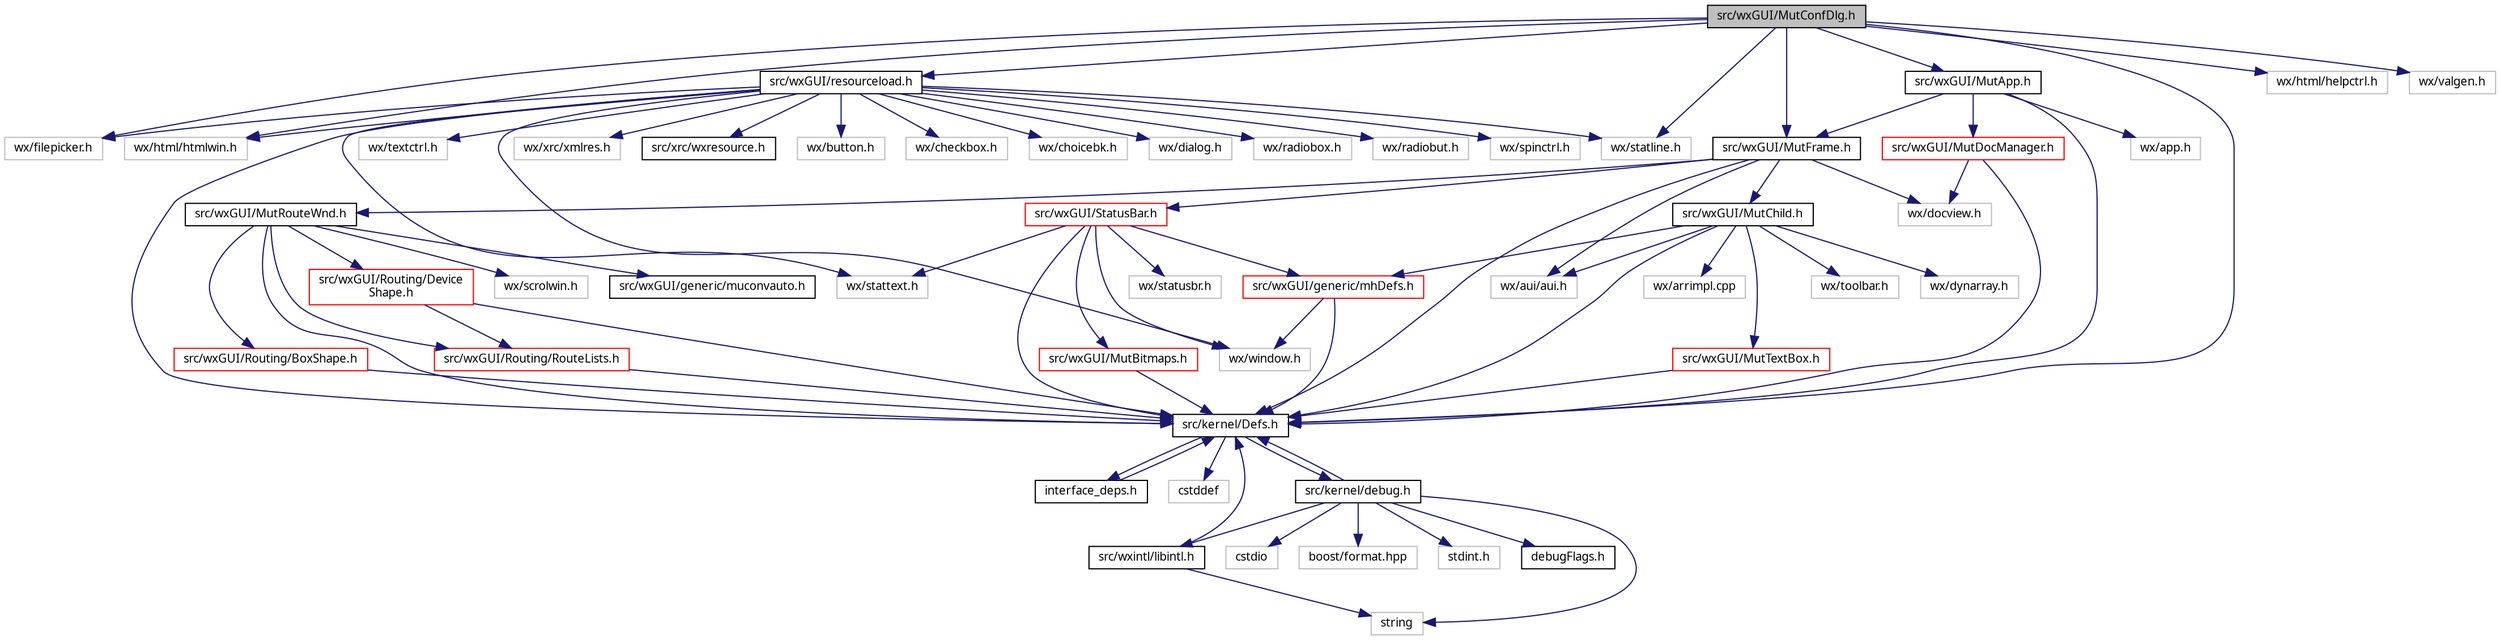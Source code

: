 digraph "src/wxGUI/MutConfDlg.h"
{
  edge [fontname="Sans",fontsize="10",labelfontname="Sans",labelfontsize="10"];
  node [fontname="Sans",fontsize="10",shape=record];
  Node0 [label="src/wxGUI/MutConfDlg.h",height=0.2,width=0.4,color="black", fillcolor="grey75", style="filled", fontcolor="black"];
  Node0 -> Node1 [color="midnightblue",fontsize="10",style="solid",fontname="Sans"];
  Node1 [label="src/kernel/Defs.h",height=0.2,width=0.4,color="black", fillcolor="white", style="filled",URL="$d1/d73/Defs_8h.html",tooltip="Common definitions. "];
  Node1 -> Node2 [color="midnightblue",fontsize="10",style="solid",fontname="Sans"];
  Node2 [label="interface_deps.h",height=0.2,width=0.4,color="black", fillcolor="white", style="filled",URL="$de/ddd/interface__deps_8h.html"];
  Node2 -> Node1 [color="midnightblue",fontsize="10",style="solid",fontname="Sans"];
  Node1 -> Node3 [color="midnightblue",fontsize="10",style="solid",fontname="Sans"];
  Node3 [label="cstddef",height=0.2,width=0.4,color="grey75", fillcolor="white", style="filled"];
  Node1 -> Node4 [color="midnightblue",fontsize="10",style="solid",fontname="Sans"];
  Node4 [label="src/kernel/debug.h",height=0.2,width=0.4,color="black", fillcolor="white", style="filled",URL="$db/d16/debug_8h.html"];
  Node4 -> Node1 [color="midnightblue",fontsize="10",style="solid",fontname="Sans"];
  Node4 -> Node5 [color="midnightblue",fontsize="10",style="solid",fontname="Sans"];
  Node5 [label="src/wxintl/libintl.h",height=0.2,width=0.4,color="black", fillcolor="white", style="filled",URL="$d4/d64/libintl_8h.html"];
  Node5 -> Node1 [color="midnightblue",fontsize="10",style="solid",fontname="Sans"];
  Node5 -> Node6 [color="midnightblue",fontsize="10",style="solid",fontname="Sans"];
  Node6 [label="string",height=0.2,width=0.4,color="grey75", fillcolor="white", style="filled"];
  Node4 -> Node6 [color="midnightblue",fontsize="10",style="solid",fontname="Sans"];
  Node4 -> Node7 [color="midnightblue",fontsize="10",style="solid",fontname="Sans"];
  Node7 [label="cstdio",height=0.2,width=0.4,color="grey75", fillcolor="white", style="filled"];
  Node4 -> Node8 [color="midnightblue",fontsize="10",style="solid",fontname="Sans"];
  Node8 [label="boost/format.hpp",height=0.2,width=0.4,color="grey75", fillcolor="white", style="filled"];
  Node4 -> Node9 [color="midnightblue",fontsize="10",style="solid",fontname="Sans"];
  Node9 [label="stdint.h",height=0.2,width=0.4,color="grey75", fillcolor="white", style="filled"];
  Node4 -> Node10 [color="midnightblue",fontsize="10",style="solid",fontname="Sans"];
  Node10 [label="debugFlags.h",height=0.2,width=0.4,color="black", fillcolor="white", style="filled",URL="$d4/dab/debugFlags_8h.html",tooltip="Debug flags for mutabor debug mode. "];
  Node0 -> Node11 [color="midnightblue",fontsize="10",style="solid",fontname="Sans"];
  Node11 [label="src/wxGUI/resourceload.h",height=0.2,width=0.4,color="black", fillcolor="white", style="filled",URL="$d3/daf/resourceload_8h.html"];
  Node11 -> Node1 [color="midnightblue",fontsize="10",style="solid",fontname="Sans"];
  Node11 -> Node12 [color="midnightblue",fontsize="10",style="solid",fontname="Sans"];
  Node12 [label="wx/button.h",height=0.2,width=0.4,color="grey75", fillcolor="white", style="filled"];
  Node11 -> Node13 [color="midnightblue",fontsize="10",style="solid",fontname="Sans"];
  Node13 [label="wx/checkbox.h",height=0.2,width=0.4,color="grey75", fillcolor="white", style="filled"];
  Node11 -> Node14 [color="midnightblue",fontsize="10",style="solid",fontname="Sans"];
  Node14 [label="wx/choicebk.h",height=0.2,width=0.4,color="grey75", fillcolor="white", style="filled"];
  Node11 -> Node15 [color="midnightblue",fontsize="10",style="solid",fontname="Sans"];
  Node15 [label="wx/dialog.h",height=0.2,width=0.4,color="grey75", fillcolor="white", style="filled"];
  Node11 -> Node16 [color="midnightblue",fontsize="10",style="solid",fontname="Sans"];
  Node16 [label="wx/filepicker.h",height=0.2,width=0.4,color="grey75", fillcolor="white", style="filled"];
  Node11 -> Node17 [color="midnightblue",fontsize="10",style="solid",fontname="Sans"];
  Node17 [label="wx/html/htmlwin.h",height=0.2,width=0.4,color="grey75", fillcolor="white", style="filled"];
  Node11 -> Node18 [color="midnightblue",fontsize="10",style="solid",fontname="Sans"];
  Node18 [label="wx/radiobox.h",height=0.2,width=0.4,color="grey75", fillcolor="white", style="filled"];
  Node11 -> Node19 [color="midnightblue",fontsize="10",style="solid",fontname="Sans"];
  Node19 [label="wx/radiobut.h",height=0.2,width=0.4,color="grey75", fillcolor="white", style="filled"];
  Node11 -> Node20 [color="midnightblue",fontsize="10",style="solid",fontname="Sans"];
  Node20 [label="wx/spinctrl.h",height=0.2,width=0.4,color="grey75", fillcolor="white", style="filled"];
  Node11 -> Node21 [color="midnightblue",fontsize="10",style="solid",fontname="Sans"];
  Node21 [label="wx/stattext.h",height=0.2,width=0.4,color="grey75", fillcolor="white", style="filled"];
  Node11 -> Node22 [color="midnightblue",fontsize="10",style="solid",fontname="Sans"];
  Node22 [label="wx/textctrl.h",height=0.2,width=0.4,color="grey75", fillcolor="white", style="filled"];
  Node11 -> Node23 [color="midnightblue",fontsize="10",style="solid",fontname="Sans"];
  Node23 [label="wx/statline.h",height=0.2,width=0.4,color="grey75", fillcolor="white", style="filled"];
  Node11 -> Node24 [color="midnightblue",fontsize="10",style="solid",fontname="Sans"];
  Node24 [label="wx/window.h",height=0.2,width=0.4,color="grey75", fillcolor="white", style="filled"];
  Node11 -> Node25 [color="midnightblue",fontsize="10",style="solid",fontname="Sans"];
  Node25 [label="wx/xrc/xmlres.h",height=0.2,width=0.4,color="grey75", fillcolor="white", style="filled"];
  Node11 -> Node26 [color="midnightblue",fontsize="10",style="solid",fontname="Sans"];
  Node26 [label="src/xrc/wxresource.h",height=0.2,width=0.4,color="black", fillcolor="white", style="filled",URL="$d2/dc0/wxresource_8h.html"];
  Node0 -> Node27 [color="midnightblue",fontsize="10",style="solid",fontname="Sans"];
  Node27 [label="src/wxGUI/MutFrame.h",height=0.2,width=0.4,color="black", fillcolor="white", style="filled",URL="$dd/db5/MutFrame_8h.html"];
  Node27 -> Node1 [color="midnightblue",fontsize="10",style="solid",fontname="Sans"];
  Node27 -> Node28 [color="midnightblue",fontsize="10",style="solid",fontname="Sans"];
  Node28 [label="src/wxGUI/MutChild.h",height=0.2,width=0.4,color="black", fillcolor="white", style="filled",URL="$d2/df9/MutChild_8h.html",tooltip="Mutabor Mutabor Child Frame management. "];
  Node28 -> Node1 [color="midnightblue",fontsize="10",style="solid",fontname="Sans"];
  Node28 -> Node29 [color="midnightblue",fontsize="10",style="solid",fontname="Sans"];
  Node29 [label="src/wxGUI/generic/mhDefs.h",height=0.2,width=0.4,color="red", fillcolor="white", style="filled",URL="$d0/d68/mhDefs_8h.html"];
  Node29 -> Node1 [color="midnightblue",fontsize="10",style="solid",fontname="Sans"];
  Node29 -> Node24 [color="midnightblue",fontsize="10",style="solid",fontname="Sans"];
  Node28 -> Node45 [color="midnightblue",fontsize="10",style="solid",fontname="Sans"];
  Node45 [label="src/wxGUI/MutTextBox.h",height=0.2,width=0.4,color="red", fillcolor="white", style="filled",URL="$de/d3b/MutTextBox_8h.html",tooltip="Textbox for Lists. "];
  Node45 -> Node1 [color="midnightblue",fontsize="10",style="solid",fontname="Sans"];
  Node28 -> Node82 [color="midnightblue",fontsize="10",style="solid",fontname="Sans"];
  Node82 [label="wx/toolbar.h",height=0.2,width=0.4,color="grey75", fillcolor="white", style="filled"];
  Node28 -> Node83 [color="midnightblue",fontsize="10",style="solid",fontname="Sans"];
  Node83 [label="wx/dynarray.h",height=0.2,width=0.4,color="grey75", fillcolor="white", style="filled"];
  Node28 -> Node84 [color="midnightblue",fontsize="10",style="solid",fontname="Sans"];
  Node84 [label="wx/arrimpl.cpp",height=0.2,width=0.4,color="grey75", fillcolor="white", style="filled"];
  Node28 -> Node85 [color="midnightblue",fontsize="10",style="solid",fontname="Sans"];
  Node85 [label="wx/aui/aui.h",height=0.2,width=0.4,color="grey75", fillcolor="white", style="filled"];
  Node27 -> Node86 [color="midnightblue",fontsize="10",style="solid",fontname="Sans"];
  Node86 [label="src/wxGUI/MutRouteWnd.h",height=0.2,width=0.4,color="black", fillcolor="white", style="filled",URL="$d3/dd7/MutRouteWnd_8h.html"];
  Node86 -> Node1 [color="midnightblue",fontsize="10",style="solid",fontname="Sans"];
  Node86 -> Node87 [color="midnightblue",fontsize="10",style="solid",fontname="Sans"];
  Node87 [label="src/wxGUI/Routing/RouteLists.h",height=0.2,width=0.4,color="red", fillcolor="white", style="filled",URL="$d4/d70/RouteLists_8h.html"];
  Node87 -> Node1 [color="midnightblue",fontsize="10",style="solid",fontname="Sans"];
  Node86 -> Node88 [color="midnightblue",fontsize="10",style="solid",fontname="Sans"];
  Node88 [label="src/wxGUI/generic/muconvauto.h",height=0.2,width=0.4,color="black", fillcolor="white", style="filled",URL="$d1/dcd/muconvauto_8h.html",tooltip="Automatic Character set detection and conversion. "];
  Node86 -> Node89 [color="midnightblue",fontsize="10",style="solid",fontname="Sans"];
  Node89 [label="src/wxGUI/Routing/Device\lShape.h",height=0.2,width=0.4,color="red", fillcolor="white", style="filled",URL="$d9/d4d/DeviceShape_8h.html",tooltip="Device shape base class for route window. "];
  Node89 -> Node1 [color="midnightblue",fontsize="10",style="solid",fontname="Sans"];
  Node89 -> Node87 [color="midnightblue",fontsize="10",style="solid",fontname="Sans"];
  Node86 -> Node124 [color="midnightblue",fontsize="10",style="solid",fontname="Sans"];
  Node124 [label="src/wxGUI/Routing/BoxShape.h",height=0.2,width=0.4,color="red", fillcolor="white", style="filled",URL="$d9/d49/BoxShape_8h.html",tooltip="Box shape for route window. "];
  Node124 -> Node1 [color="midnightblue",fontsize="10",style="solid",fontname="Sans"];
  Node86 -> Node129 [color="midnightblue",fontsize="10",style="solid",fontname="Sans"];
  Node129 [label="wx/scrolwin.h",height=0.2,width=0.4,color="grey75", fillcolor="white", style="filled"];
  Node27 -> Node130 [color="midnightblue",fontsize="10",style="solid",fontname="Sans"];
  Node130 [label="src/wxGUI/StatusBar.h",height=0.2,width=0.4,color="red", fillcolor="white", style="filled",URL="$d9/d6e/StatusBar_8h.html"];
  Node130 -> Node1 [color="midnightblue",fontsize="10",style="solid",fontname="Sans"];
  Node130 -> Node29 [color="midnightblue",fontsize="10",style="solid",fontname="Sans"];
  Node130 -> Node131 [color="midnightblue",fontsize="10",style="solid",fontname="Sans"];
  Node131 [label="src/wxGUI/MutBitmaps.h",height=0.2,width=0.4,color="red", fillcolor="white", style="filled",URL="$d6/dfc/MutBitmaps_8h.html"];
  Node131 -> Node1 [color="midnightblue",fontsize="10",style="solid",fontname="Sans"];
  Node130 -> Node133 [color="midnightblue",fontsize="10",style="solid",fontname="Sans"];
  Node133 [label="wx/statusbr.h",height=0.2,width=0.4,color="grey75", fillcolor="white", style="filled"];
  Node130 -> Node21 [color="midnightblue",fontsize="10",style="solid",fontname="Sans"];
  Node130 -> Node24 [color="midnightblue",fontsize="10",style="solid",fontname="Sans"];
  Node27 -> Node85 [color="midnightblue",fontsize="10",style="solid",fontname="Sans"];
  Node27 -> Node118 [color="midnightblue",fontsize="10",style="solid",fontname="Sans"];
  Node118 [label="wx/docview.h",height=0.2,width=0.4,color="grey75", fillcolor="white", style="filled"];
  Node0 -> Node136 [color="midnightblue",fontsize="10",style="solid",fontname="Sans"];
  Node136 [label="src/wxGUI/MutApp.h",height=0.2,width=0.4,color="black", fillcolor="white", style="filled",URL="$db/dc1/MutApp_8h.html"];
  Node136 -> Node1 [color="midnightblue",fontsize="10",style="solid",fontname="Sans"];
  Node136 -> Node27 [color="midnightblue",fontsize="10",style="solid",fontname="Sans"];
  Node136 -> Node137 [color="midnightblue",fontsize="10",style="solid",fontname="Sans"];
  Node137 [label="src/wxGUI/MutDocManager.h",height=0.2,width=0.4,color="red", fillcolor="white", style="filled",URL="$df/d7f/MutDocManager_8h.html"];
  Node137 -> Node1 [color="midnightblue",fontsize="10",style="solid",fontname="Sans"];
  Node137 -> Node118 [color="midnightblue",fontsize="10",style="solid",fontname="Sans"];
  Node136 -> Node139 [color="midnightblue",fontsize="10",style="solid",fontname="Sans"];
  Node139 [label="wx/app.h",height=0.2,width=0.4,color="grey75", fillcolor="white", style="filled"];
  Node0 -> Node23 [color="midnightblue",fontsize="10",style="solid",fontname="Sans"];
  Node0 -> Node16 [color="midnightblue",fontsize="10",style="solid",fontname="Sans"];
  Node0 -> Node17 [color="midnightblue",fontsize="10",style="solid",fontname="Sans"];
  Node0 -> Node140 [color="midnightblue",fontsize="10",style="solid",fontname="Sans"];
  Node140 [label="wx/html/helpctrl.h",height=0.2,width=0.4,color="grey75", fillcolor="white", style="filled"];
  Node0 -> Node141 [color="midnightblue",fontsize="10",style="solid",fontname="Sans"];
  Node141 [label="wx/valgen.h",height=0.2,width=0.4,color="grey75", fillcolor="white", style="filled"];
}
